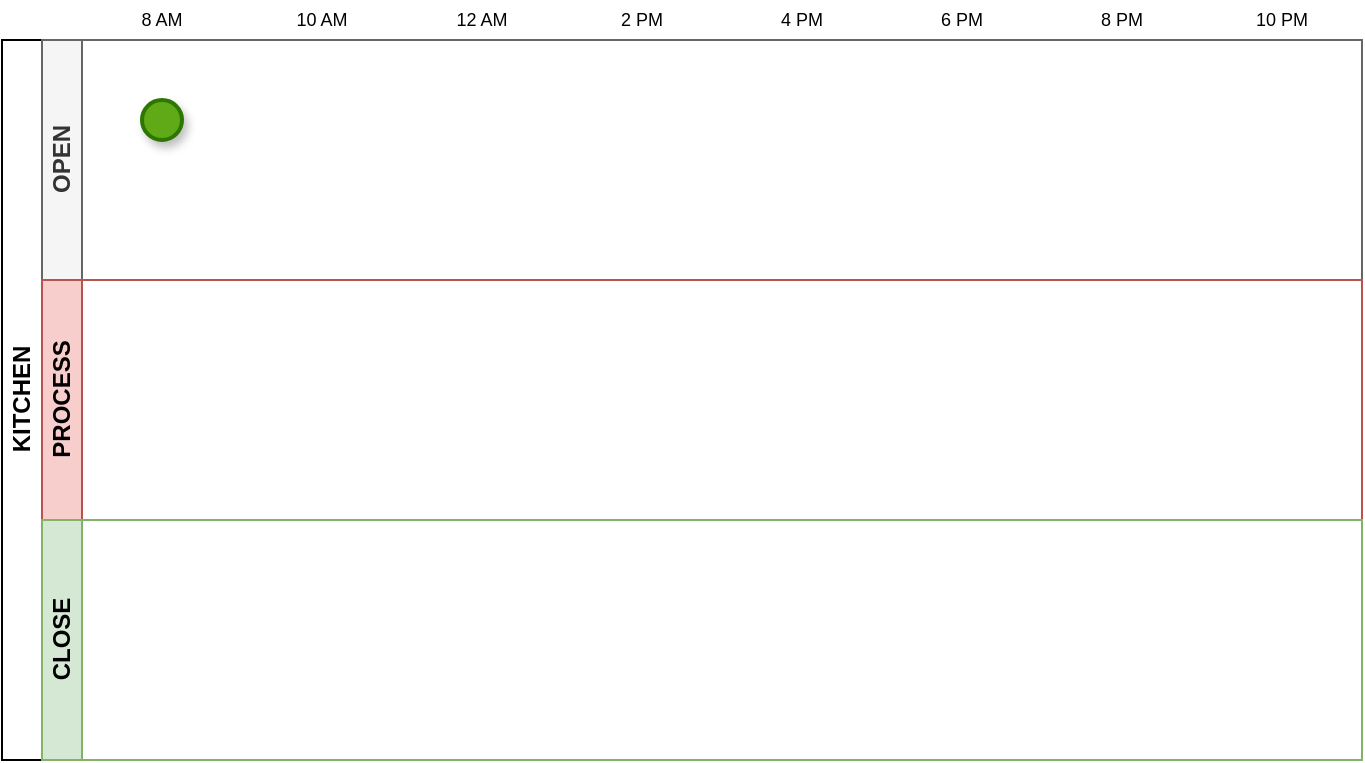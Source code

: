 <mxfile version="20.8.23" type="github" pages="4">
  <diagram id="prtHgNgQTEPvFCAcTncT" name="KITCHEN PROCESS">
    <mxGraphModel dx="733" dy="412" grid="1" gridSize="10" guides="1" tooltips="1" connect="1" arrows="1" fold="1" page="1" pageScale="1" pageWidth="827" pageHeight="1169" math="0" shadow="0">
      <root>
        <mxCell id="0" />
        <mxCell id="1" parent="0" />
        <mxCell id="dNxyNK7c78bLwvsdeMH5-19" value="KITCHEN" style="swimlane;html=1;childLayout=stackLayout;resizeParent=1;resizeParentMax=0;horizontal=0;startSize=20;horizontalStack=0;" parent="1" vertex="1">
          <mxGeometry x="120" y="120" width="680" height="360" as="geometry" />
        </mxCell>
        <mxCell id="dNxyNK7c78bLwvsdeMH5-20" value="OPEN" style="swimlane;html=1;startSize=20;horizontal=0;fillColor=#f5f5f5;fontColor=#333333;strokeColor=#666666;" parent="dNxyNK7c78bLwvsdeMH5-19" vertex="1">
          <mxGeometry x="20" width="660" height="120" as="geometry" />
        </mxCell>
        <mxCell id="dNxyNK7c78bLwvsdeMH5-21" value="PROCESS" style="swimlane;html=1;startSize=20;horizontal=0;fillColor=#f8cecc;strokeColor=#b85450;" parent="dNxyNK7c78bLwvsdeMH5-19" vertex="1">
          <mxGeometry x="20" y="120" width="660" height="120" as="geometry" />
        </mxCell>
        <mxCell id="dNxyNK7c78bLwvsdeMH5-22" value="CLOSE" style="swimlane;html=1;startSize=20;horizontal=0;fillColor=#d5e8d4;strokeColor=#82b366;" parent="dNxyNK7c78bLwvsdeMH5-19" vertex="1">
          <mxGeometry x="20" y="240" width="660" height="120" as="geometry" />
        </mxCell>
        <mxCell id="IN1j2IDgoaVl5yq2tUnt-7" value="8 AM" style="text;html=1;strokeColor=none;fillColor=none;align=center;verticalAlign=middle;whiteSpace=wrap;rounded=0;fontSize=9;" vertex="1" parent="1">
          <mxGeometry x="180" y="100" width="40" height="20" as="geometry" />
        </mxCell>
        <mxCell id="IN1j2IDgoaVl5yq2tUnt-8" value="10 AM" style="text;html=1;strokeColor=none;fillColor=none;align=center;verticalAlign=middle;whiteSpace=wrap;rounded=0;fontSize=9;" vertex="1" parent="1">
          <mxGeometry x="260" y="100" width="40" height="20" as="geometry" />
        </mxCell>
        <mxCell id="IN1j2IDgoaVl5yq2tUnt-9" value="12 AM" style="text;html=1;strokeColor=none;fillColor=none;align=center;verticalAlign=middle;whiteSpace=wrap;rounded=0;fontSize=9;" vertex="1" parent="1">
          <mxGeometry x="340" y="100" width="40" height="20" as="geometry" />
        </mxCell>
        <mxCell id="IN1j2IDgoaVl5yq2tUnt-10" value="2 PM" style="text;html=1;strokeColor=none;fillColor=none;align=center;verticalAlign=middle;whiteSpace=wrap;rounded=0;fontSize=9;" vertex="1" parent="1">
          <mxGeometry x="420" y="100" width="40" height="20" as="geometry" />
        </mxCell>
        <mxCell id="IN1j2IDgoaVl5yq2tUnt-11" value="4 PM" style="text;html=1;strokeColor=none;fillColor=none;align=center;verticalAlign=middle;whiteSpace=wrap;rounded=0;fontSize=9;" vertex="1" parent="1">
          <mxGeometry x="500" y="100" width="40" height="20" as="geometry" />
        </mxCell>
        <mxCell id="IN1j2IDgoaVl5yq2tUnt-12" value="6 PM" style="text;html=1;strokeColor=none;fillColor=none;align=center;verticalAlign=middle;whiteSpace=wrap;rounded=0;fontSize=9;" vertex="1" parent="1">
          <mxGeometry x="580" y="100" width="40" height="20" as="geometry" />
        </mxCell>
        <mxCell id="IN1j2IDgoaVl5yq2tUnt-13" value="8 PM" style="text;html=1;strokeColor=none;fillColor=none;align=center;verticalAlign=middle;whiteSpace=wrap;rounded=0;fontSize=9;" vertex="1" parent="1">
          <mxGeometry x="660" y="100" width="40" height="20" as="geometry" />
        </mxCell>
        <mxCell id="IN1j2IDgoaVl5yq2tUnt-14" value="10 PM" style="text;html=1;strokeColor=none;fillColor=none;align=center;verticalAlign=middle;whiteSpace=wrap;rounded=0;fontSize=9;" vertex="1" parent="1">
          <mxGeometry x="740" y="100" width="40" height="20" as="geometry" />
        </mxCell>
        <mxCell id="4LdwMEa9ievh76hwXGpk-1" value="" style="strokeWidth=2;html=1;shape=mxgraph.flowchart.start_2;whiteSpace=wrap;fontSize=9;fillColor=#60a917;fontColor=#ffffff;strokeColor=#2D7600;shadow=1;" vertex="1" parent="1">
          <mxGeometry x="190" y="150" width="20" height="20" as="geometry" />
        </mxCell>
      </root>
    </mxGraphModel>
  </diagram>
  <diagram name="SALES PROCESS" id="zplc5Xn24Ka1-coCYvI4">
    <mxGraphModel dx="880" dy="494" grid="1" gridSize="10" guides="1" tooltips="1" connect="1" arrows="1" fold="1" page="1" pageScale="1" pageWidth="827" pageHeight="1169" math="0" shadow="0">
      <root>
        <mxCell id="GLyFD5EDXyZfTbfLTJts-0" />
        <mxCell id="GLyFD5EDXyZfTbfLTJts-1" parent="GLyFD5EDXyZfTbfLTJts-0" />
        <mxCell id="GLyFD5EDXyZfTbfLTJts-2" value="KITCHEN" style="swimlane;html=1;childLayout=stackLayout;resizeParent=1;resizeParentMax=0;horizontal=0;startSize=20;horizontalStack=0;" vertex="1" parent="GLyFD5EDXyZfTbfLTJts-1">
          <mxGeometry x="120" y="120" width="680" height="360" as="geometry" />
        </mxCell>
        <mxCell id="GLyFD5EDXyZfTbfLTJts-3" value="OPEN" style="swimlane;html=1;startSize=20;horizontal=0;fillColor=#f5f5f5;fontColor=#333333;strokeColor=#666666;" vertex="1" parent="GLyFD5EDXyZfTbfLTJts-2">
          <mxGeometry x="20" width="660" height="120" as="geometry" />
        </mxCell>
        <mxCell id="GLyFD5EDXyZfTbfLTJts-4" value="PROCESS" style="swimlane;html=1;startSize=20;horizontal=0;fillColor=#f8cecc;strokeColor=#b85450;" vertex="1" parent="GLyFD5EDXyZfTbfLTJts-2">
          <mxGeometry x="20" y="120" width="660" height="120" as="geometry" />
        </mxCell>
        <mxCell id="GLyFD5EDXyZfTbfLTJts-5" value="CLOSE" style="swimlane;html=1;startSize=20;horizontal=0;fillColor=#d5e8d4;strokeColor=#82b366;" vertex="1" parent="GLyFD5EDXyZfTbfLTJts-2">
          <mxGeometry x="20" y="240" width="660" height="120" as="geometry" />
        </mxCell>
        <mxCell id="GLyFD5EDXyZfTbfLTJts-6" value="8 AM" style="text;html=1;strokeColor=none;fillColor=none;align=center;verticalAlign=middle;whiteSpace=wrap;rounded=0;fontSize=9;" vertex="1" parent="GLyFD5EDXyZfTbfLTJts-1">
          <mxGeometry x="180" y="100" width="40" height="20" as="geometry" />
        </mxCell>
        <mxCell id="GLyFD5EDXyZfTbfLTJts-7" value="10 AM" style="text;html=1;strokeColor=none;fillColor=none;align=center;verticalAlign=middle;whiteSpace=wrap;rounded=0;fontSize=9;" vertex="1" parent="GLyFD5EDXyZfTbfLTJts-1">
          <mxGeometry x="260" y="100" width="40" height="20" as="geometry" />
        </mxCell>
        <mxCell id="GLyFD5EDXyZfTbfLTJts-8" value="12 AM" style="text;html=1;strokeColor=none;fillColor=none;align=center;verticalAlign=middle;whiteSpace=wrap;rounded=0;fontSize=9;" vertex="1" parent="GLyFD5EDXyZfTbfLTJts-1">
          <mxGeometry x="340" y="100" width="40" height="20" as="geometry" />
        </mxCell>
        <mxCell id="GLyFD5EDXyZfTbfLTJts-9" value="2 PM" style="text;html=1;strokeColor=none;fillColor=none;align=center;verticalAlign=middle;whiteSpace=wrap;rounded=0;fontSize=9;" vertex="1" parent="GLyFD5EDXyZfTbfLTJts-1">
          <mxGeometry x="420" y="100" width="40" height="20" as="geometry" />
        </mxCell>
        <mxCell id="GLyFD5EDXyZfTbfLTJts-10" value="4 PM" style="text;html=1;strokeColor=none;fillColor=none;align=center;verticalAlign=middle;whiteSpace=wrap;rounded=0;fontSize=9;" vertex="1" parent="GLyFD5EDXyZfTbfLTJts-1">
          <mxGeometry x="500" y="100" width="40" height="20" as="geometry" />
        </mxCell>
        <mxCell id="GLyFD5EDXyZfTbfLTJts-11" value="6 PM" style="text;html=1;strokeColor=none;fillColor=none;align=center;verticalAlign=middle;whiteSpace=wrap;rounded=0;fontSize=9;" vertex="1" parent="GLyFD5EDXyZfTbfLTJts-1">
          <mxGeometry x="580" y="100" width="40" height="20" as="geometry" />
        </mxCell>
        <mxCell id="GLyFD5EDXyZfTbfLTJts-12" value="8 PM" style="text;html=1;strokeColor=none;fillColor=none;align=center;verticalAlign=middle;whiteSpace=wrap;rounded=0;fontSize=9;" vertex="1" parent="GLyFD5EDXyZfTbfLTJts-1">
          <mxGeometry x="660" y="100" width="40" height="20" as="geometry" />
        </mxCell>
        <mxCell id="GLyFD5EDXyZfTbfLTJts-13" value="10 PM" style="text;html=1;strokeColor=none;fillColor=none;align=center;verticalAlign=middle;whiteSpace=wrap;rounded=0;fontSize=9;" vertex="1" parent="GLyFD5EDXyZfTbfLTJts-1">
          <mxGeometry x="740" y="100" width="40" height="20" as="geometry" />
        </mxCell>
      </root>
    </mxGraphModel>
  </diagram>
  <diagram name="TRANSPORT / LOGISTIC PROCESS" id="08vuRegMKpZua1UDgxys">
    <mxGraphModel dx="880" dy="494" grid="1" gridSize="10" guides="1" tooltips="1" connect="1" arrows="1" fold="1" page="1" pageScale="1" pageWidth="827" pageHeight="1169" math="0" shadow="0">
      <root>
        <mxCell id="NHDLEISXnf3Tz3C0aL_b-0" />
        <mxCell id="NHDLEISXnf3Tz3C0aL_b-1" parent="NHDLEISXnf3Tz3C0aL_b-0" />
        <mxCell id="NHDLEISXnf3Tz3C0aL_b-2" value="KITCHEN" style="swimlane;html=1;childLayout=stackLayout;resizeParent=1;resizeParentMax=0;horizontal=0;startSize=20;horizontalStack=0;" vertex="1" parent="NHDLEISXnf3Tz3C0aL_b-1">
          <mxGeometry x="120" y="120" width="680" height="360" as="geometry" />
        </mxCell>
        <mxCell id="NHDLEISXnf3Tz3C0aL_b-3" value="OPEN" style="swimlane;html=1;startSize=20;horizontal=0;fillColor=#f5f5f5;fontColor=#333333;strokeColor=#666666;" vertex="1" parent="NHDLEISXnf3Tz3C0aL_b-2">
          <mxGeometry x="20" width="660" height="120" as="geometry" />
        </mxCell>
        <mxCell id="NHDLEISXnf3Tz3C0aL_b-4" value="PROCESS" style="swimlane;html=1;startSize=20;horizontal=0;fillColor=#f8cecc;strokeColor=#b85450;" vertex="1" parent="NHDLEISXnf3Tz3C0aL_b-2">
          <mxGeometry x="20" y="120" width="660" height="120" as="geometry" />
        </mxCell>
        <mxCell id="NHDLEISXnf3Tz3C0aL_b-5" value="CLOSE" style="swimlane;html=1;startSize=20;horizontal=0;fillColor=#d5e8d4;strokeColor=#82b366;" vertex="1" parent="NHDLEISXnf3Tz3C0aL_b-2">
          <mxGeometry x="20" y="240" width="660" height="120" as="geometry" />
        </mxCell>
        <mxCell id="NHDLEISXnf3Tz3C0aL_b-6" value="8 AM" style="text;html=1;strokeColor=none;fillColor=none;align=center;verticalAlign=middle;whiteSpace=wrap;rounded=0;fontSize=9;" vertex="1" parent="NHDLEISXnf3Tz3C0aL_b-1">
          <mxGeometry x="180" y="100" width="40" height="20" as="geometry" />
        </mxCell>
        <mxCell id="NHDLEISXnf3Tz3C0aL_b-7" value="10 AM" style="text;html=1;strokeColor=none;fillColor=none;align=center;verticalAlign=middle;whiteSpace=wrap;rounded=0;fontSize=9;" vertex="1" parent="NHDLEISXnf3Tz3C0aL_b-1">
          <mxGeometry x="260" y="100" width="40" height="20" as="geometry" />
        </mxCell>
        <mxCell id="NHDLEISXnf3Tz3C0aL_b-8" value="12 AM" style="text;html=1;strokeColor=none;fillColor=none;align=center;verticalAlign=middle;whiteSpace=wrap;rounded=0;fontSize=9;" vertex="1" parent="NHDLEISXnf3Tz3C0aL_b-1">
          <mxGeometry x="340" y="100" width="40" height="20" as="geometry" />
        </mxCell>
        <mxCell id="NHDLEISXnf3Tz3C0aL_b-9" value="2 PM" style="text;html=1;strokeColor=none;fillColor=none;align=center;verticalAlign=middle;whiteSpace=wrap;rounded=0;fontSize=9;" vertex="1" parent="NHDLEISXnf3Tz3C0aL_b-1">
          <mxGeometry x="420" y="100" width="40" height="20" as="geometry" />
        </mxCell>
        <mxCell id="NHDLEISXnf3Tz3C0aL_b-10" value="4 PM" style="text;html=1;strokeColor=none;fillColor=none;align=center;verticalAlign=middle;whiteSpace=wrap;rounded=0;fontSize=9;" vertex="1" parent="NHDLEISXnf3Tz3C0aL_b-1">
          <mxGeometry x="500" y="100" width="40" height="20" as="geometry" />
        </mxCell>
        <mxCell id="NHDLEISXnf3Tz3C0aL_b-11" value="6 PM" style="text;html=1;strokeColor=none;fillColor=none;align=center;verticalAlign=middle;whiteSpace=wrap;rounded=0;fontSize=9;" vertex="1" parent="NHDLEISXnf3Tz3C0aL_b-1">
          <mxGeometry x="580" y="100" width="40" height="20" as="geometry" />
        </mxCell>
        <mxCell id="NHDLEISXnf3Tz3C0aL_b-12" value="8 PM" style="text;html=1;strokeColor=none;fillColor=none;align=center;verticalAlign=middle;whiteSpace=wrap;rounded=0;fontSize=9;" vertex="1" parent="NHDLEISXnf3Tz3C0aL_b-1">
          <mxGeometry x="660" y="100" width="40" height="20" as="geometry" />
        </mxCell>
        <mxCell id="NHDLEISXnf3Tz3C0aL_b-13" value="10 PM" style="text;html=1;strokeColor=none;fillColor=none;align=center;verticalAlign=middle;whiteSpace=wrap;rounded=0;fontSize=9;" vertex="1" parent="NHDLEISXnf3Tz3C0aL_b-1">
          <mxGeometry x="740" y="100" width="40" height="20" as="geometry" />
        </mxCell>
      </root>
    </mxGraphModel>
  </diagram>
  <diagram name="PURCHASE PROCESS" id="N_8ztZRQbGK8idJpk7_l">
    <mxGraphModel dx="880" dy="494" grid="1" gridSize="10" guides="1" tooltips="1" connect="1" arrows="1" fold="1" page="1" pageScale="1" pageWidth="1169" pageHeight="827" math="0" shadow="0">
      <root>
        <mxCell id="T-yEwhRXObSPBHz6Mw2Q-0" />
        <mxCell id="T-yEwhRXObSPBHz6Mw2Q-1" parent="T-yEwhRXObSPBHz6Mw2Q-0" />
        <mxCell id="T-yEwhRXObSPBHz6Mw2Q-2" value="KITCHEN" style="swimlane;html=1;childLayout=stackLayout;resizeParent=1;resizeParentMax=0;horizontal=0;startSize=20;horizontalStack=0;" vertex="1" parent="T-yEwhRXObSPBHz6Mw2Q-1">
          <mxGeometry x="120" y="120" width="680" height="360" as="geometry" />
        </mxCell>
        <mxCell id="T-yEwhRXObSPBHz6Mw2Q-3" value="OPEN" style="swimlane;html=1;startSize=20;horizontal=0;fillColor=#f5f5f5;fontColor=#333333;strokeColor=#666666;" vertex="1" parent="T-yEwhRXObSPBHz6Mw2Q-2">
          <mxGeometry x="20" width="660" height="120" as="geometry" />
        </mxCell>
        <mxCell id="GT2Y5G4K5vImnvnEnPeH-0" value="" style="strokeWidth=2;html=1;shape=mxgraph.flowchart.start_2;whiteSpace=wrap;fontSize=9;fillColor=#60a917;fontColor=#ffffff;strokeColor=#2D7600;shadow=1;" vertex="1" parent="T-yEwhRXObSPBHz6Mw2Q-3">
          <mxGeometry x="50" y="30" width="20" height="20" as="geometry" />
        </mxCell>
        <mxCell id="T-yEwhRXObSPBHz6Mw2Q-4" value="PROCESS" style="swimlane;html=1;startSize=20;horizontal=0;fillColor=#f8cecc;strokeColor=#b85450;" vertex="1" parent="T-yEwhRXObSPBHz6Mw2Q-2">
          <mxGeometry x="20" y="120" width="660" height="120" as="geometry" />
        </mxCell>
        <mxCell id="T-yEwhRXObSPBHz6Mw2Q-5" value="CLOSE" style="swimlane;html=1;startSize=20;horizontal=0;fillColor=#d5e8d4;strokeColor=#82b366;" vertex="1" parent="T-yEwhRXObSPBHz6Mw2Q-2">
          <mxGeometry x="20" y="240" width="660" height="120" as="geometry" />
        </mxCell>
        <mxCell id="T-yEwhRXObSPBHz6Mw2Q-6" value="8 AM" style="text;html=1;strokeColor=none;fillColor=none;align=center;verticalAlign=middle;whiteSpace=wrap;rounded=0;fontSize=9;" vertex="1" parent="T-yEwhRXObSPBHz6Mw2Q-1">
          <mxGeometry x="180" y="100" width="40" height="20" as="geometry" />
        </mxCell>
        <mxCell id="T-yEwhRXObSPBHz6Mw2Q-7" value="10 AM" style="text;html=1;strokeColor=none;fillColor=none;align=center;verticalAlign=middle;whiteSpace=wrap;rounded=0;fontSize=9;" vertex="1" parent="T-yEwhRXObSPBHz6Mw2Q-1">
          <mxGeometry x="260" y="100" width="40" height="20" as="geometry" />
        </mxCell>
        <mxCell id="T-yEwhRXObSPBHz6Mw2Q-8" value="12 AM" style="text;html=1;strokeColor=none;fillColor=none;align=center;verticalAlign=middle;whiteSpace=wrap;rounded=0;fontSize=9;" vertex="1" parent="T-yEwhRXObSPBHz6Mw2Q-1">
          <mxGeometry x="340" y="100" width="40" height="20" as="geometry" />
        </mxCell>
        <mxCell id="T-yEwhRXObSPBHz6Mw2Q-9" value="2 PM" style="text;html=1;strokeColor=none;fillColor=none;align=center;verticalAlign=middle;whiteSpace=wrap;rounded=0;fontSize=9;" vertex="1" parent="T-yEwhRXObSPBHz6Mw2Q-1">
          <mxGeometry x="420" y="100" width="40" height="20" as="geometry" />
        </mxCell>
        <mxCell id="T-yEwhRXObSPBHz6Mw2Q-10" value="4 PM" style="text;html=1;strokeColor=none;fillColor=none;align=center;verticalAlign=middle;whiteSpace=wrap;rounded=0;fontSize=9;" vertex="1" parent="T-yEwhRXObSPBHz6Mw2Q-1">
          <mxGeometry x="500" y="100" width="40" height="20" as="geometry" />
        </mxCell>
        <mxCell id="T-yEwhRXObSPBHz6Mw2Q-11" value="6 PM" style="text;html=1;strokeColor=none;fillColor=none;align=center;verticalAlign=middle;whiteSpace=wrap;rounded=0;fontSize=9;" vertex="1" parent="T-yEwhRXObSPBHz6Mw2Q-1">
          <mxGeometry x="580" y="100" width="40" height="20" as="geometry" />
        </mxCell>
        <mxCell id="T-yEwhRXObSPBHz6Mw2Q-12" value="8 PM" style="text;html=1;strokeColor=none;fillColor=none;align=center;verticalAlign=middle;whiteSpace=wrap;rounded=0;fontSize=9;" vertex="1" parent="T-yEwhRXObSPBHz6Mw2Q-1">
          <mxGeometry x="660" y="100" width="40" height="20" as="geometry" />
        </mxCell>
        <mxCell id="T-yEwhRXObSPBHz6Mw2Q-13" value="10 PM" style="text;html=1;strokeColor=none;fillColor=none;align=center;verticalAlign=middle;whiteSpace=wrap;rounded=0;fontSize=9;" vertex="1" parent="T-yEwhRXObSPBHz6Mw2Q-1">
          <mxGeometry x="740" y="100" width="40" height="20" as="geometry" />
        </mxCell>
      </root>
    </mxGraphModel>
  </diagram>
</mxfile>
